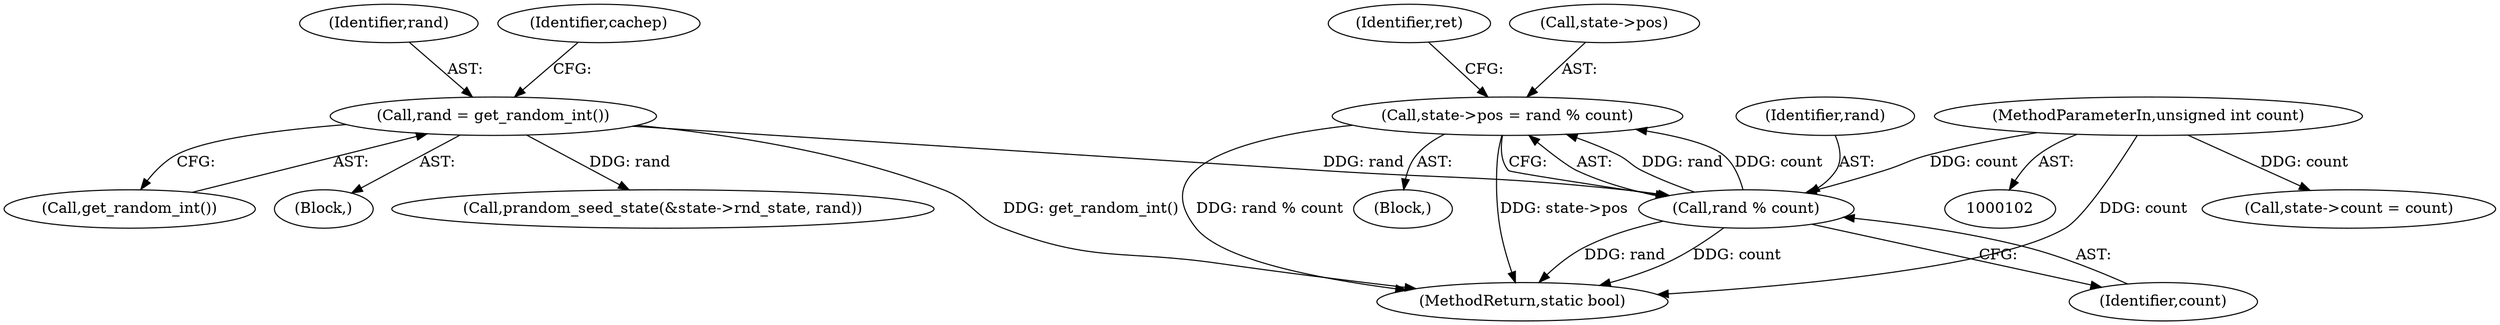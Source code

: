 digraph "0_linux_c4e490cf148e85ead0d1b1c2caaba833f1d5b29f@API" {
"1000141" [label="(Call,state->pos = rand % count)"];
"1000145" [label="(Call,rand % count)"];
"1000109" [label="(Call,rand = get_random_int())"];
"1000105" [label="(MethodParameterIn,unsigned int count)"];
"1000109" [label="(Call,rand = get_random_int())"];
"1000118" [label="(Call,prandom_seed_state(&state->rnd_state, rand))"];
"1000141" [label="(Call,state->pos = rand % count)"];
"1000111" [label="(Call,get_random_int())"];
"1000145" [label="(Call,rand % count)"];
"1000153" [label="(MethodReturn,static bool)"];
"1000106" [label="(Block,)"];
"1000110" [label="(Identifier,rand)"];
"1000146" [label="(Identifier,rand)"];
"1000105" [label="(MethodParameterIn,unsigned int count)"];
"1000115" [label="(Identifier,cachep)"];
"1000136" [label="(Call,state->count = count)"];
"1000149" [label="(Identifier,ret)"];
"1000142" [label="(Call,state->pos)"];
"1000147" [label="(Identifier,count)"];
"1000128" [label="(Block,)"];
"1000141" -> "1000128"  [label="AST: "];
"1000141" -> "1000145"  [label="CFG: "];
"1000142" -> "1000141"  [label="AST: "];
"1000145" -> "1000141"  [label="AST: "];
"1000149" -> "1000141"  [label="CFG: "];
"1000141" -> "1000153"  [label="DDG: state->pos"];
"1000141" -> "1000153"  [label="DDG: rand % count"];
"1000145" -> "1000141"  [label="DDG: rand"];
"1000145" -> "1000141"  [label="DDG: count"];
"1000145" -> "1000147"  [label="CFG: "];
"1000146" -> "1000145"  [label="AST: "];
"1000147" -> "1000145"  [label="AST: "];
"1000145" -> "1000153"  [label="DDG: rand"];
"1000145" -> "1000153"  [label="DDG: count"];
"1000109" -> "1000145"  [label="DDG: rand"];
"1000105" -> "1000145"  [label="DDG: count"];
"1000109" -> "1000106"  [label="AST: "];
"1000109" -> "1000111"  [label="CFG: "];
"1000110" -> "1000109"  [label="AST: "];
"1000111" -> "1000109"  [label="AST: "];
"1000115" -> "1000109"  [label="CFG: "];
"1000109" -> "1000153"  [label="DDG: get_random_int()"];
"1000109" -> "1000118"  [label="DDG: rand"];
"1000105" -> "1000102"  [label="AST: "];
"1000105" -> "1000153"  [label="DDG: count"];
"1000105" -> "1000136"  [label="DDG: count"];
}
